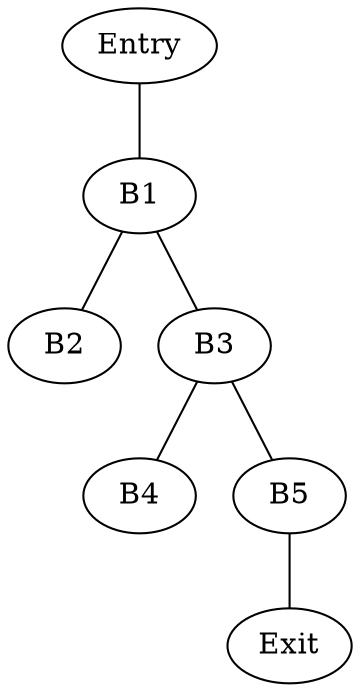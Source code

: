 graph DominatorTree {
    Entry -- B1;
    B1 -- B2;
    B1 -- B3;
    B3 -- B4;
    B3 -- B5;
    B5 -- Exit;
}
